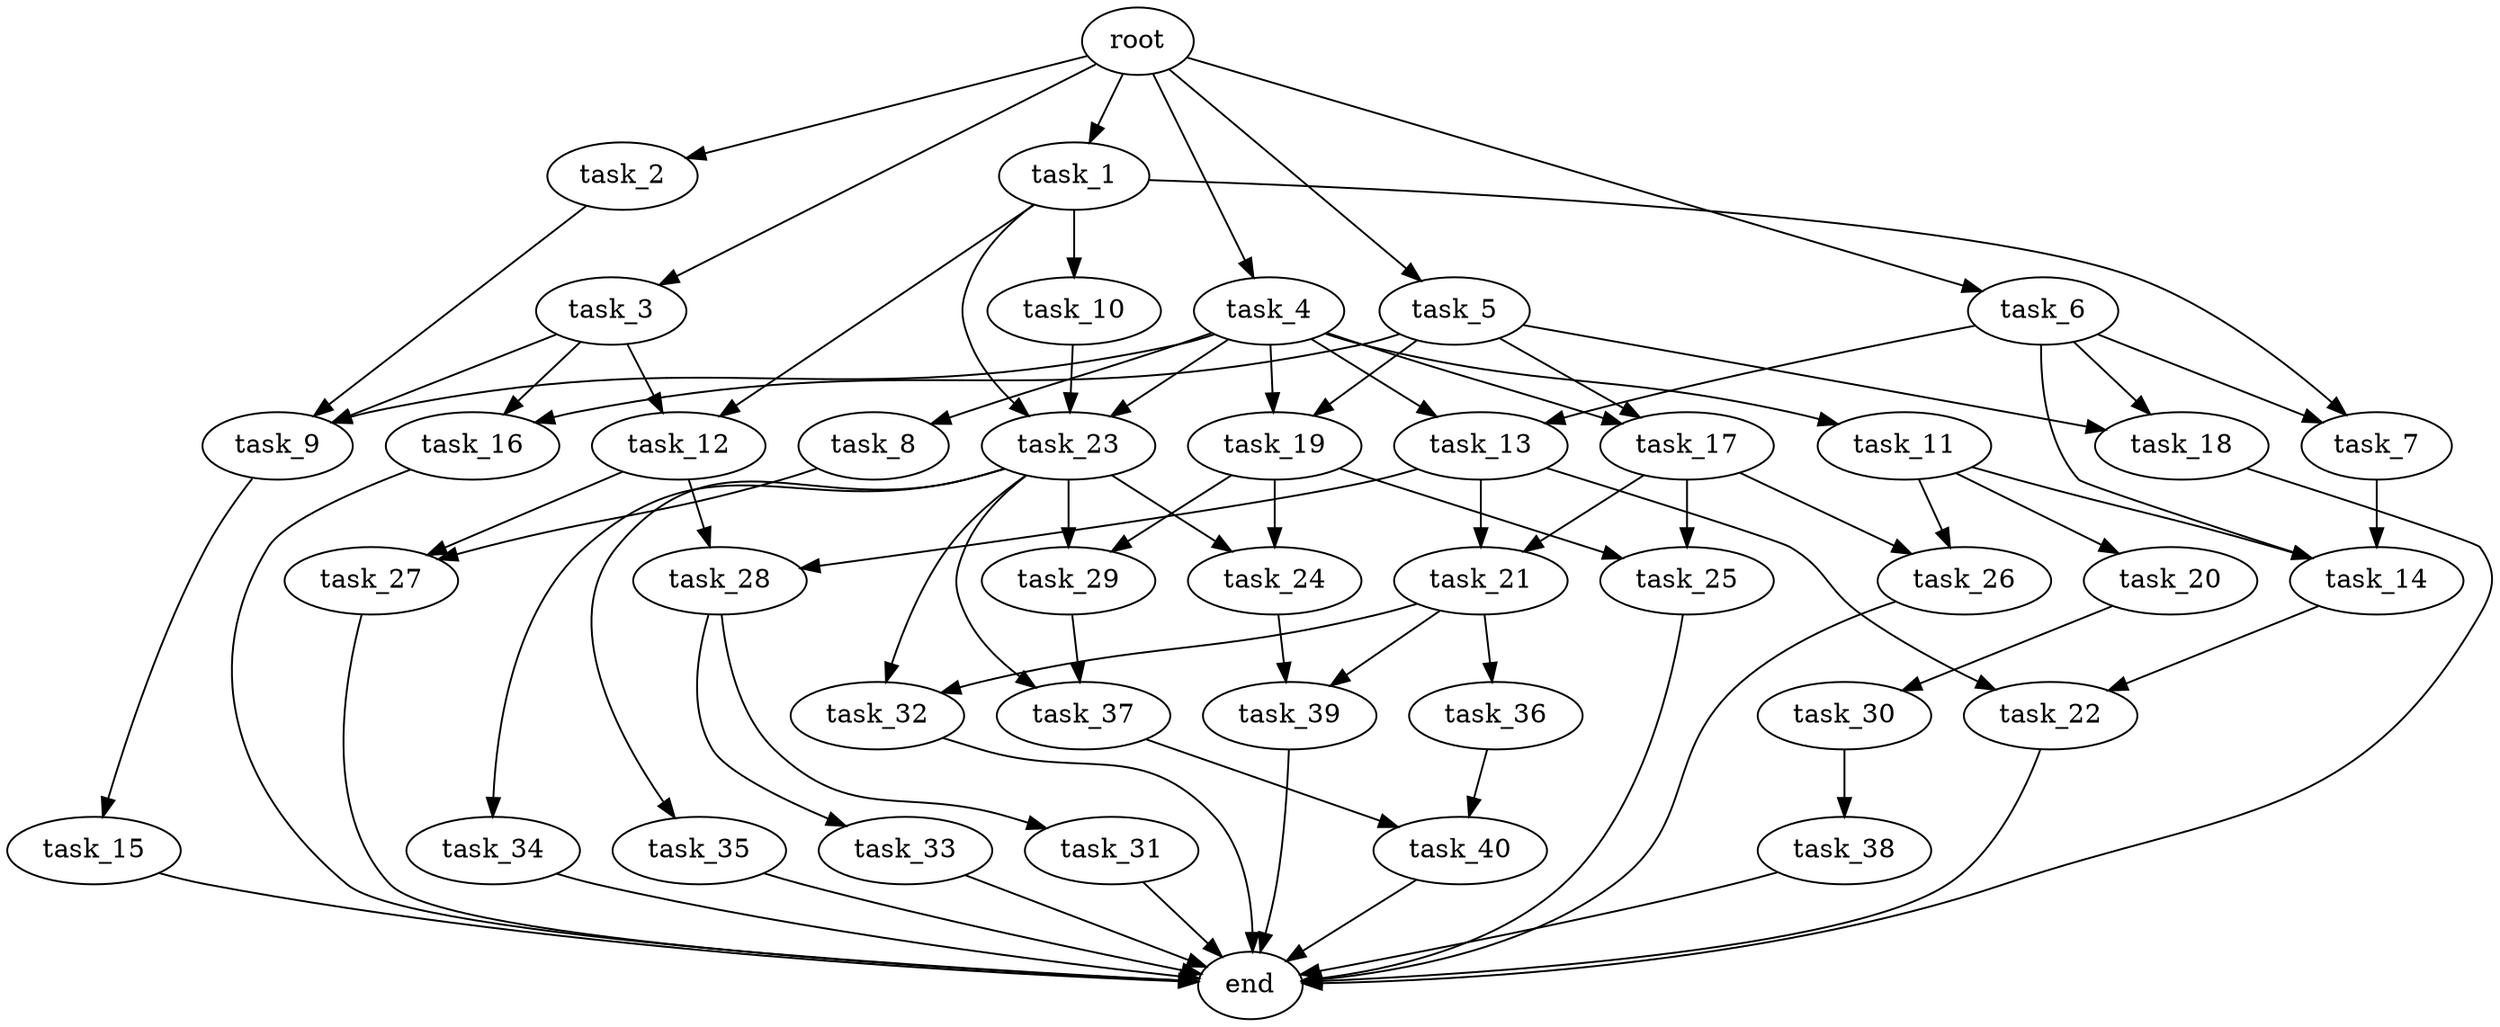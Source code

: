 digraph G {
  root [size="0.000000e+00"];
  task_1 [size="2.321959e+09"];
  task_2 [size="4.008422e+09"];
  task_3 [size="9.441597e+09"];
  task_4 [size="8.549854e+09"];
  task_5 [size="2.741421e+09"];
  task_6 [size="3.185701e+09"];
  task_7 [size="6.678130e+09"];
  task_8 [size="5.087451e+09"];
  task_9 [size="9.178178e+09"];
  task_10 [size="2.519493e+09"];
  task_11 [size="1.029753e+09"];
  task_12 [size="9.057157e+09"];
  task_13 [size="7.012494e+09"];
  task_14 [size="8.903672e+09"];
  task_15 [size="4.257809e+09"];
  task_16 [size="4.486240e+09"];
  task_17 [size="7.664759e+09"];
  task_18 [size="2.654706e+08"];
  task_19 [size="5.711248e+09"];
  task_20 [size="1.584234e+09"];
  task_21 [size="7.418525e+09"];
  task_22 [size="5.330928e+09"];
  task_23 [size="2.686528e+09"];
  task_24 [size="8.745725e+09"];
  task_25 [size="2.705551e+09"];
  task_26 [size="1.911328e+09"];
  task_27 [size="7.051800e+09"];
  task_28 [size="6.288832e+08"];
  task_29 [size="6.911141e+09"];
  task_30 [size="8.600738e+09"];
  task_31 [size="3.546903e+09"];
  task_32 [size="3.178633e+09"];
  task_33 [size="2.709787e+09"];
  task_34 [size="7.198234e+09"];
  task_35 [size="1.396601e+09"];
  task_36 [size="5.819285e+09"];
  task_37 [size="1.051570e+09"];
  task_38 [size="2.378390e+09"];
  task_39 [size="8.413321e+09"];
  task_40 [size="5.174730e+09"];
  end [size="0.000000e+00"];

  root -> task_1 [size="1.000000e-12"];
  root -> task_2 [size="1.000000e-12"];
  root -> task_3 [size="1.000000e-12"];
  root -> task_4 [size="1.000000e-12"];
  root -> task_5 [size="1.000000e-12"];
  root -> task_6 [size="1.000000e-12"];
  task_1 -> task_7 [size="3.339065e+08"];
  task_1 -> task_10 [size="2.519493e+08"];
  task_1 -> task_12 [size="4.528578e+08"];
  task_1 -> task_23 [size="8.955095e+07"];
  task_2 -> task_9 [size="3.059393e+08"];
  task_3 -> task_9 [size="3.059393e+08"];
  task_3 -> task_12 [size="4.528578e+08"];
  task_3 -> task_16 [size="2.243120e+08"];
  task_4 -> task_8 [size="5.087451e+08"];
  task_4 -> task_9 [size="3.059393e+08"];
  task_4 -> task_11 [size="1.029753e+08"];
  task_4 -> task_13 [size="3.506247e+08"];
  task_4 -> task_17 [size="3.832379e+08"];
  task_4 -> task_19 [size="2.855624e+08"];
  task_4 -> task_23 [size="8.955095e+07"];
  task_5 -> task_16 [size="2.243120e+08"];
  task_5 -> task_17 [size="3.832379e+08"];
  task_5 -> task_18 [size="1.327353e+07"];
  task_5 -> task_19 [size="2.855624e+08"];
  task_6 -> task_7 [size="3.339065e+08"];
  task_6 -> task_13 [size="3.506247e+08"];
  task_6 -> task_14 [size="2.967891e+08"];
  task_6 -> task_18 [size="1.327353e+07"];
  task_7 -> task_14 [size="2.967891e+08"];
  task_8 -> task_27 [size="3.525900e+08"];
  task_9 -> task_15 [size="4.257809e+08"];
  task_10 -> task_23 [size="8.955095e+07"];
  task_11 -> task_14 [size="2.967891e+08"];
  task_11 -> task_20 [size="1.584234e+08"];
  task_11 -> task_26 [size="9.556638e+07"];
  task_12 -> task_27 [size="3.525900e+08"];
  task_12 -> task_28 [size="3.144416e+07"];
  task_13 -> task_21 [size="3.709263e+08"];
  task_13 -> task_22 [size="2.665464e+08"];
  task_13 -> task_28 [size="3.144416e+07"];
  task_14 -> task_22 [size="2.665464e+08"];
  task_15 -> end [size="1.000000e-12"];
  task_16 -> end [size="1.000000e-12"];
  task_17 -> task_21 [size="3.709263e+08"];
  task_17 -> task_25 [size="1.352775e+08"];
  task_17 -> task_26 [size="9.556638e+07"];
  task_18 -> end [size="1.000000e-12"];
  task_19 -> task_24 [size="4.372862e+08"];
  task_19 -> task_25 [size="1.352775e+08"];
  task_19 -> task_29 [size="3.455571e+08"];
  task_20 -> task_30 [size="8.600738e+08"];
  task_21 -> task_32 [size="1.589316e+08"];
  task_21 -> task_36 [size="5.819285e+08"];
  task_21 -> task_39 [size="4.206660e+08"];
  task_22 -> end [size="1.000000e-12"];
  task_23 -> task_24 [size="4.372862e+08"];
  task_23 -> task_29 [size="3.455571e+08"];
  task_23 -> task_32 [size="1.589316e+08"];
  task_23 -> task_34 [size="7.198234e+08"];
  task_23 -> task_35 [size="1.396601e+08"];
  task_23 -> task_37 [size="5.257848e+07"];
  task_24 -> task_39 [size="4.206660e+08"];
  task_25 -> end [size="1.000000e-12"];
  task_26 -> end [size="1.000000e-12"];
  task_27 -> end [size="1.000000e-12"];
  task_28 -> task_31 [size="3.546903e+08"];
  task_28 -> task_33 [size="2.709787e+08"];
  task_29 -> task_37 [size="5.257848e+07"];
  task_30 -> task_38 [size="2.378390e+08"];
  task_31 -> end [size="1.000000e-12"];
  task_32 -> end [size="1.000000e-12"];
  task_33 -> end [size="1.000000e-12"];
  task_34 -> end [size="1.000000e-12"];
  task_35 -> end [size="1.000000e-12"];
  task_36 -> task_40 [size="2.587365e+08"];
  task_37 -> task_40 [size="2.587365e+08"];
  task_38 -> end [size="1.000000e-12"];
  task_39 -> end [size="1.000000e-12"];
  task_40 -> end [size="1.000000e-12"];
}
